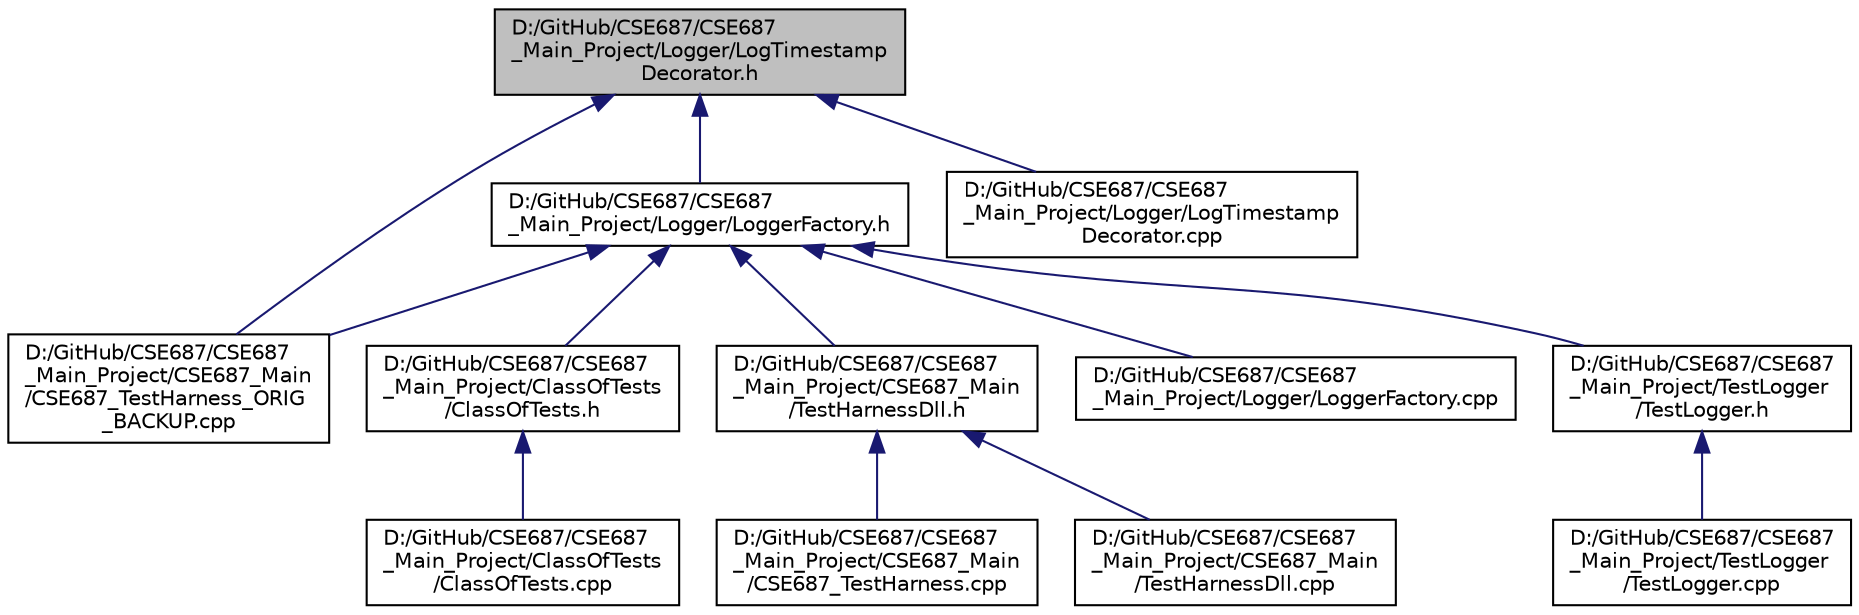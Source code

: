 digraph "D:/GitHub/CSE687/CSE687_Main_Project/Logger/LogTimestampDecorator.h"
{
 // LATEX_PDF_SIZE
  edge [fontname="Helvetica",fontsize="10",labelfontname="Helvetica",labelfontsize="10"];
  node [fontname="Helvetica",fontsize="10",shape=record];
  Node1 [label="D:/GitHub/CSE687/CSE687\l_Main_Project/Logger/LogTimestamp\lDecorator.h",height=0.2,width=0.4,color="black", fillcolor="grey75", style="filled", fontcolor="black",tooltip=" "];
  Node1 -> Node2 [dir="back",color="midnightblue",fontsize="10",style="solid",fontname="Helvetica"];
  Node2 [label="D:/GitHub/CSE687/CSE687\l_Main_Project/CSE687_Main\l/CSE687_TestHarness_ORIG\l_BACKUP.cpp",height=0.2,width=0.4,color="black", fillcolor="white", style="filled",URL="$_c_s_e687___test_harness___o_r_i_g___b_a_c_k_u_p_8cpp.html",tooltip=" "];
  Node1 -> Node3 [dir="back",color="midnightblue",fontsize="10",style="solid",fontname="Helvetica"];
  Node3 [label="D:/GitHub/CSE687/CSE687\l_Main_Project/Logger/LoggerFactory.h",height=0.2,width=0.4,color="black", fillcolor="white", style="filled",URL="$_logger_factory_8h.html",tooltip=" "];
  Node3 -> Node4 [dir="back",color="midnightblue",fontsize="10",style="solid",fontname="Helvetica"];
  Node4 [label="D:/GitHub/CSE687/CSE687\l_Main_Project/ClassOfTests\l/ClassOfTests.h",height=0.2,width=0.4,color="black", fillcolor="white", style="filled",URL="$_class_of_tests_8h.html",tooltip=" "];
  Node4 -> Node5 [dir="back",color="midnightblue",fontsize="10",style="solid",fontname="Helvetica"];
  Node5 [label="D:/GitHub/CSE687/CSE687\l_Main_Project/ClassOfTests\l/ClassOfTests.cpp",height=0.2,width=0.4,color="black", fillcolor="white", style="filled",URL="$_class_of_tests_8cpp.html",tooltip=" "];
  Node3 -> Node2 [dir="back",color="midnightblue",fontsize="10",style="solid",fontname="Helvetica"];
  Node3 -> Node6 [dir="back",color="midnightblue",fontsize="10",style="solid",fontname="Helvetica"];
  Node6 [label="D:/GitHub/CSE687/CSE687\l_Main_Project/CSE687_Main\l/TestHarnessDll.h",height=0.2,width=0.4,color="black", fillcolor="white", style="filled",URL="$_test_harness_dll_8h.html",tooltip=" "];
  Node6 -> Node7 [dir="back",color="midnightblue",fontsize="10",style="solid",fontname="Helvetica"];
  Node7 [label="D:/GitHub/CSE687/CSE687\l_Main_Project/CSE687_Main\l/CSE687_TestHarness.cpp",height=0.2,width=0.4,color="black", fillcolor="white", style="filled",URL="$_c_s_e687___test_harness_8cpp.html",tooltip=" "];
  Node6 -> Node8 [dir="back",color="midnightblue",fontsize="10",style="solid",fontname="Helvetica"];
  Node8 [label="D:/GitHub/CSE687/CSE687\l_Main_Project/CSE687_Main\l/TestHarnessDll.cpp",height=0.2,width=0.4,color="black", fillcolor="white", style="filled",URL="$_test_harness_dll_8cpp.html",tooltip=" "];
  Node3 -> Node9 [dir="back",color="midnightblue",fontsize="10",style="solid",fontname="Helvetica"];
  Node9 [label="D:/GitHub/CSE687/CSE687\l_Main_Project/Logger/LoggerFactory.cpp",height=0.2,width=0.4,color="black", fillcolor="white", style="filled",URL="$_logger_factory_8cpp.html",tooltip=" "];
  Node3 -> Node10 [dir="back",color="midnightblue",fontsize="10",style="solid",fontname="Helvetica"];
  Node10 [label="D:/GitHub/CSE687/CSE687\l_Main_Project/TestLogger\l/TestLogger.h",height=0.2,width=0.4,color="black", fillcolor="white", style="filled",URL="$_test_logger_8h.html",tooltip=" "];
  Node10 -> Node11 [dir="back",color="midnightblue",fontsize="10",style="solid",fontname="Helvetica"];
  Node11 [label="D:/GitHub/CSE687/CSE687\l_Main_Project/TestLogger\l/TestLogger.cpp",height=0.2,width=0.4,color="black", fillcolor="white", style="filled",URL="$_test_logger_8cpp.html",tooltip=" "];
  Node1 -> Node12 [dir="back",color="midnightblue",fontsize="10",style="solid",fontname="Helvetica"];
  Node12 [label="D:/GitHub/CSE687/CSE687\l_Main_Project/Logger/LogTimestamp\lDecorator.cpp",height=0.2,width=0.4,color="black", fillcolor="white", style="filled",URL="$_log_timestamp_decorator_8cpp.html",tooltip=" "];
}
